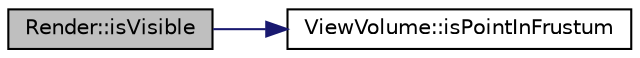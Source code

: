 digraph "Render::isVisible"
{
 // INTERACTIVE_SVG=YES
  edge [fontname="Helvetica",fontsize="10",labelfontname="Helvetica",labelfontsize="10"];
  node [fontname="Helvetica",fontsize="10",shape=record];
  rankdir="LR";
  Node1 [label="Render::isVisible",height=0.2,width=0.4,color="black", fillcolor="grey75", style="filled" fontcolor="black"];
  Node1 -> Node2 [color="midnightblue",fontsize="10",style="solid",fontname="Helvetica"];
  Node2 [label="ViewVolume::isPointInFrustum",height=0.2,width=0.4,color="black", fillcolor="white", style="filled",URL="$class_view_volume.html#af523bf639489dcd9de3be4ab4f2d73e6",tooltip="Check if point is in view volume. "];
}
